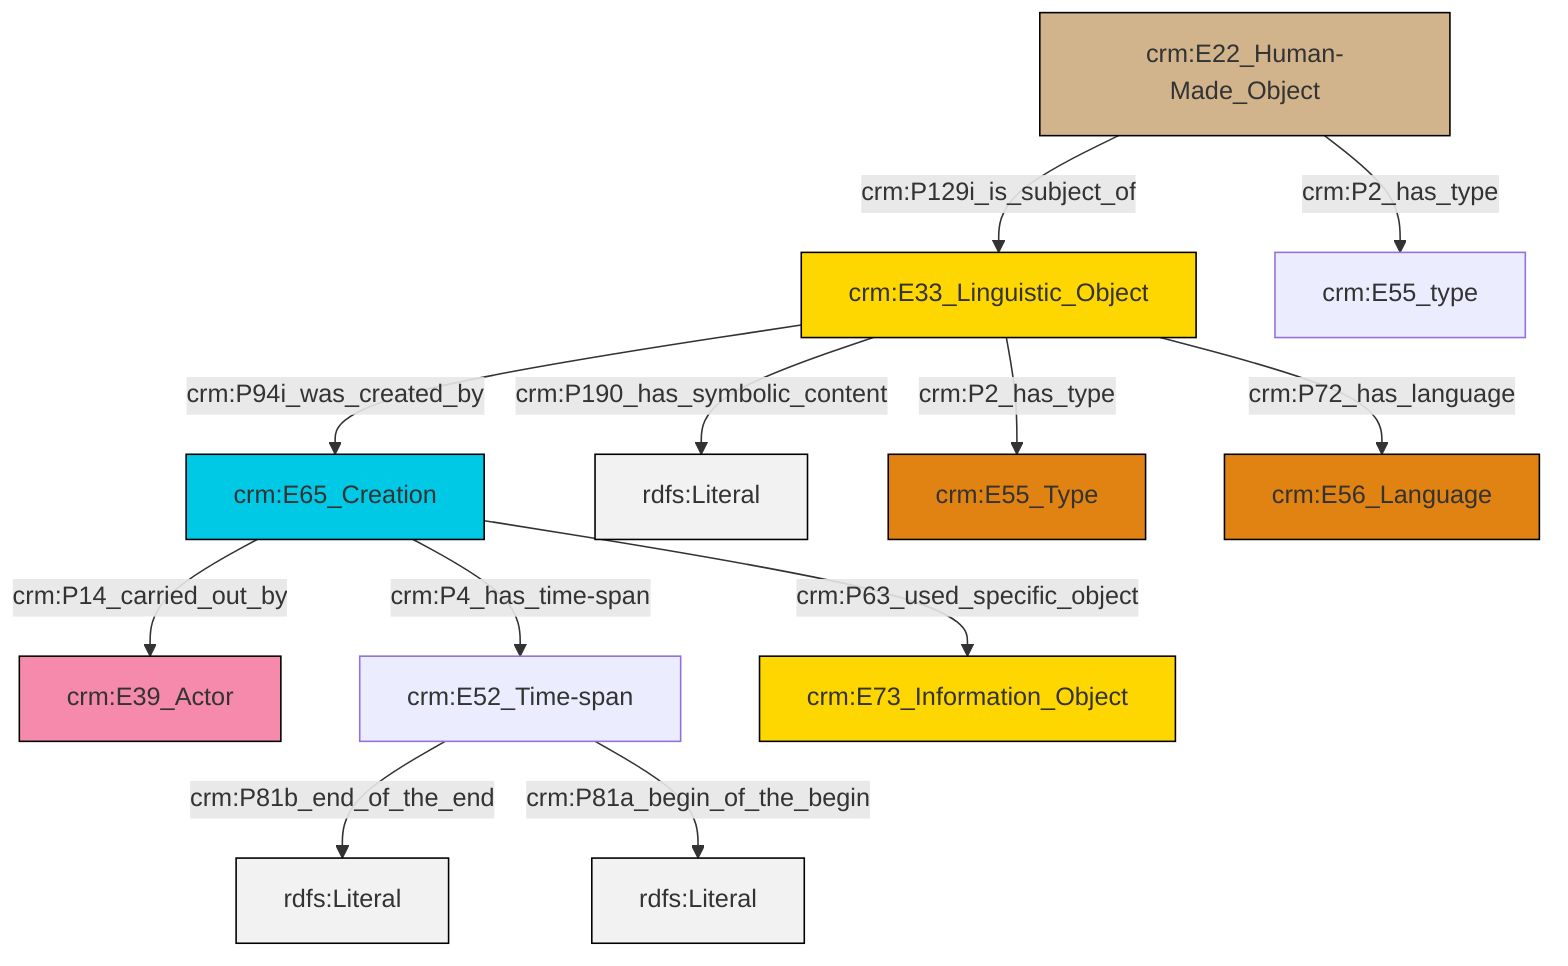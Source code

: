 graph TD
classDef Literal fill:#f2f2f2,stroke:#000000;
classDef CRM_Entity fill:#FFFFFF,stroke:#000000;
classDef Temporal_Entity fill:#00C9E6, stroke:#000000;
classDef Type fill:#E18312, stroke:#000000;
classDef Time-Span fill:#2C9C91, stroke:#000000;
classDef Appellation fill:#FFEB7F, stroke:#000000;
classDef Place fill:#008836, stroke:#000000;
classDef Persistent_Item fill:#B266B2, stroke:#000000;
classDef Conceptual_Object fill:#FFD700, stroke:#000000;
classDef Physical_Thing fill:#D2B48C, stroke:#000000;
classDef Actor fill:#f58aad, stroke:#000000;
classDef PC_Classes fill:#4ce600, stroke:#000000;
classDef Multi fill:#cccccc,stroke:#000000;

0["crm:E65_Creation"]:::Temporal_Entity -->|crm:P14_carried_out_by| 1["crm:E39_Actor"]:::Actor
0["crm:E65_Creation"]:::Temporal_Entity -->|crm:P4_has_time-span| 6["crm:E52_Time-span"]:::Default
0["crm:E65_Creation"]:::Temporal_Entity -->|crm:P63_used_specific_object| 7["crm:E73_Information_Object"]:::Conceptual_Object
6["crm:E52_Time-span"]:::Default -->|crm:P81b_end_of_the_end| 9[rdfs:Literal]:::Literal
3["crm:E22_Human-Made_Object"]:::Physical_Thing -->|crm:P129i_is_subject_of| 11["crm:E33_Linguistic_Object"]:::Conceptual_Object
11["crm:E33_Linguistic_Object"]:::Conceptual_Object -->|crm:P190_has_symbolic_content| 13[rdfs:Literal]:::Literal
11["crm:E33_Linguistic_Object"]:::Conceptual_Object -->|crm:P94i_was_created_by| 0["crm:E65_Creation"]:::Temporal_Entity
11["crm:E33_Linguistic_Object"]:::Conceptual_Object -->|crm:P2_has_type| 14["crm:E55_Type"]:::Type
6["crm:E52_Time-span"]:::Default -->|crm:P81a_begin_of_the_begin| 15[rdfs:Literal]:::Literal
11["crm:E33_Linguistic_Object"]:::Conceptual_Object -->|crm:P72_has_language| 16["crm:E56_Language"]:::Type
3["crm:E22_Human-Made_Object"]:::Physical_Thing -->|crm:P2_has_type| 17["crm:E55_type"]:::Default